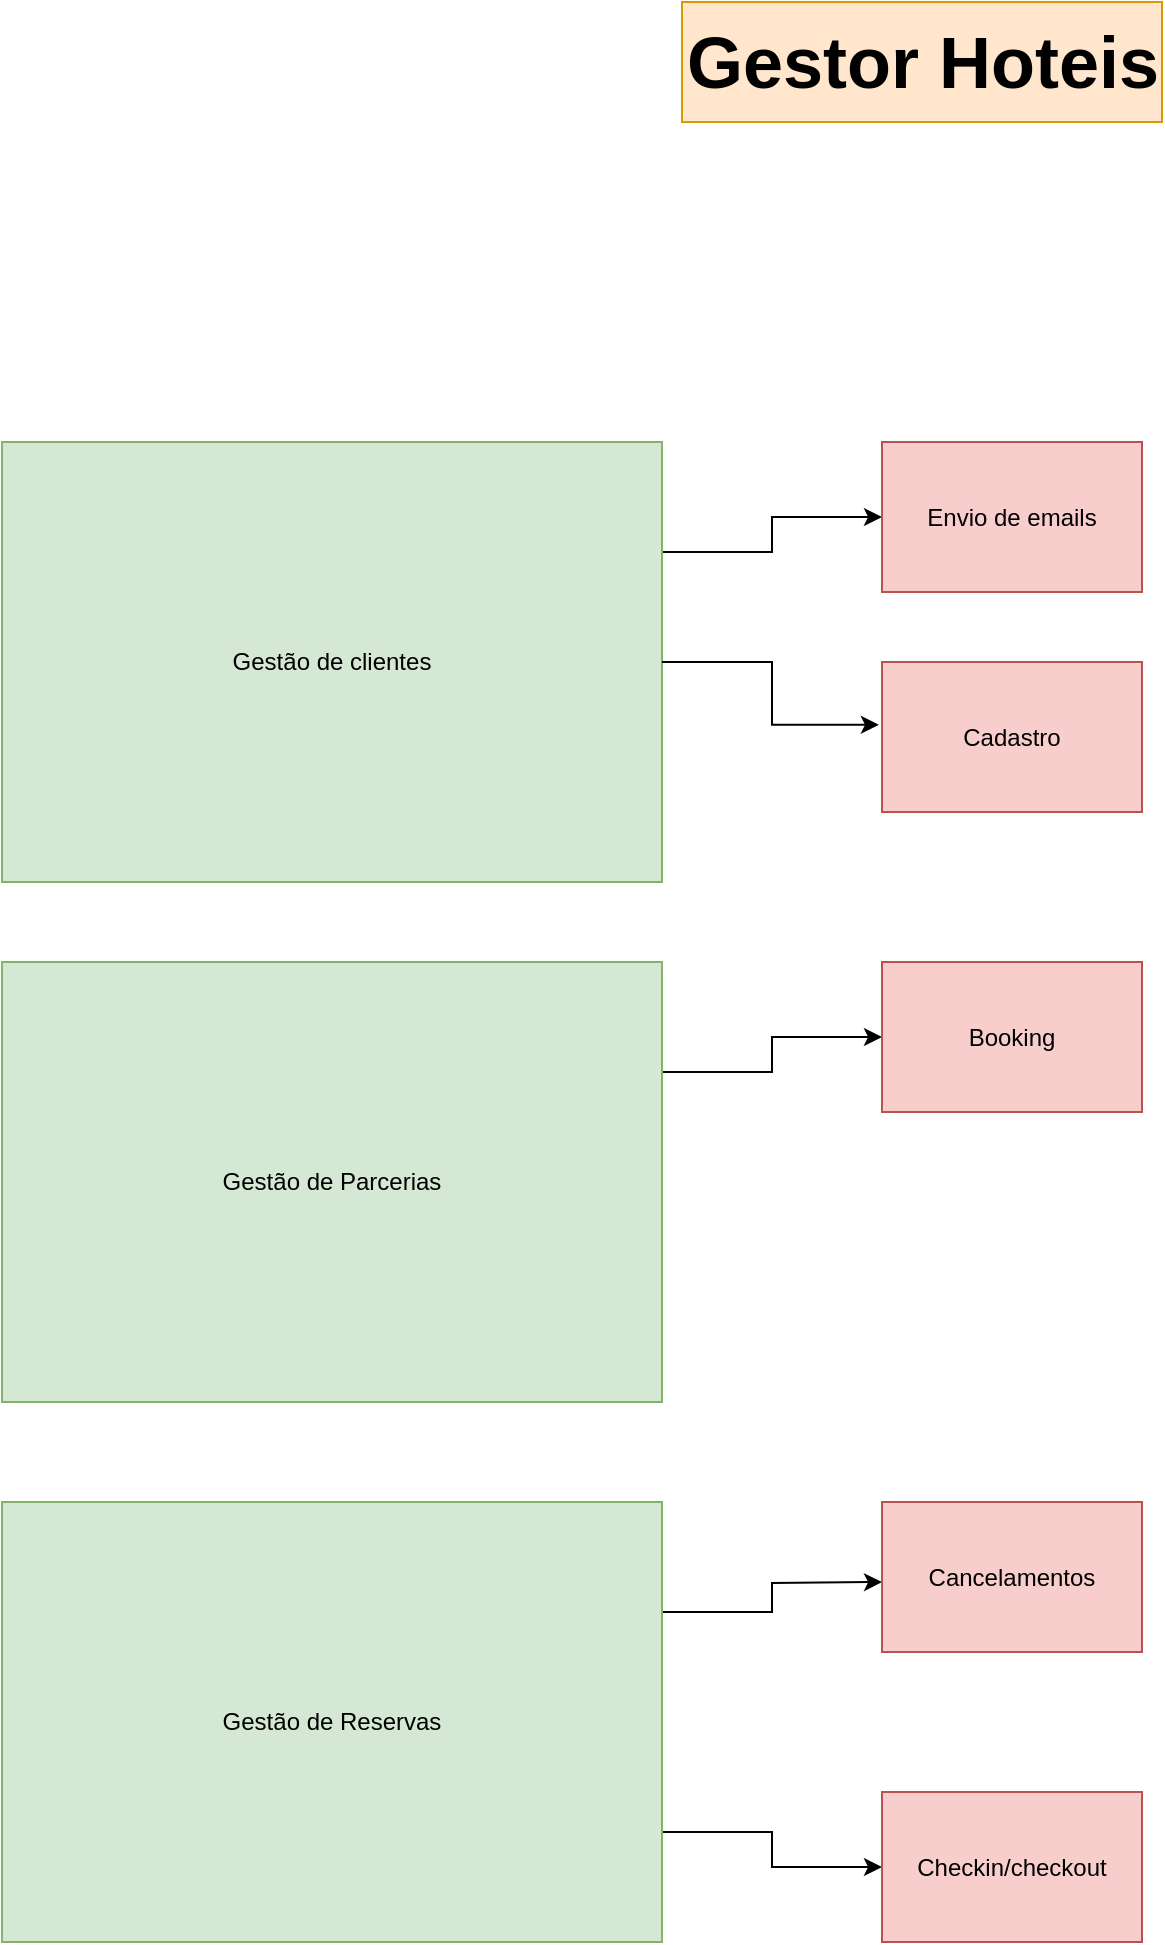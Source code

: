 <mxfile version="24.6.2" type="github">
  <diagram name="Page-1" id="12e1b939-464a-85fe-373e-61e167be1490">
    <mxGraphModel dx="1254" dy="638" grid="1" gridSize="10" guides="1" tooltips="1" connect="1" arrows="1" fold="1" page="1" pageScale="1.5" pageWidth="1169" pageHeight="826" background="none" math="0" shadow="0">
      <root>
        <mxCell id="0" />
        <mxCell id="1" parent="0" />
        <mxCell id="60da8b9f42644d3a-3" value="ATTRACT" style="text;html=1;strokeColor=none;fillColor=none;align=center;verticalAlign=middle;whiteSpace=wrap;rounded=0;shadow=0;fontSize=27;fontColor=#FFFFFF;fontStyle=1" parent="1" vertex="1">
          <mxGeometry x="316" y="425" width="280" height="60" as="geometry" />
        </mxCell>
        <mxCell id="60da8b9f42644d3a-4" value="Blog&lt;div&gt;Keywords&lt;/div&gt;&lt;div&gt;Social Media&lt;/div&gt;" style="text;html=1;strokeColor=none;fillColor=none;align=center;verticalAlign=middle;whiteSpace=wrap;rounded=0;shadow=0;fontSize=14;fontColor=#FFFFFF;" parent="1" vertex="1">
          <mxGeometry x="316" y="725" width="280" height="90" as="geometry" />
        </mxCell>
        <mxCell id="8v6UHw1AJdGYL349Nlzp-3" style="edgeStyle=orthogonalEdgeStyle;rounded=0;orthogonalLoop=1;jettySize=auto;html=1;exitX=1;exitY=0.25;exitDx=0;exitDy=0;entryX=0;entryY=0.5;entryDx=0;entryDy=0;" edge="1" parent="1" source="8v6UHw1AJdGYL349Nlzp-1" target="8v6UHw1AJdGYL349Nlzp-2">
          <mxGeometry relative="1" as="geometry" />
        </mxCell>
        <mxCell id="8v6UHw1AJdGYL349Nlzp-1" value="Gestão de clientes" style="html=1;dashed=0;whiteSpace=wrap;fillColor=#d5e8d4;strokeColor=#82b366;" vertex="1" parent="1">
          <mxGeometry x="60" y="260" width="330" height="220" as="geometry" />
        </mxCell>
        <mxCell id="8v6UHw1AJdGYL349Nlzp-2" value="Envio de emails" style="html=1;dashed=0;whiteSpace=wrap;fillColor=#f8cecc;strokeColor=#b85450;" vertex="1" parent="1">
          <mxGeometry x="500" y="260" width="130" height="75" as="geometry" />
        </mxCell>
        <mxCell id="8v6UHw1AJdGYL349Nlzp-4" value="Cadastro" style="html=1;dashed=0;whiteSpace=wrap;fillColor=#f8cecc;strokeColor=#b85450;" vertex="1" parent="1">
          <mxGeometry x="500" y="370" width="130" height="75" as="geometry" />
        </mxCell>
        <mxCell id="8v6UHw1AJdGYL349Nlzp-5" style="edgeStyle=orthogonalEdgeStyle;rounded=0;orthogonalLoop=1;jettySize=auto;html=1;exitX=1;exitY=0.5;exitDx=0;exitDy=0;entryX=-0.012;entryY=0.419;entryDx=0;entryDy=0;entryPerimeter=0;" edge="1" parent="1" source="8v6UHw1AJdGYL349Nlzp-1" target="8v6UHw1AJdGYL349Nlzp-4">
          <mxGeometry relative="1" as="geometry" />
        </mxCell>
        <mxCell id="8v6UHw1AJdGYL349Nlzp-7" style="edgeStyle=orthogonalEdgeStyle;rounded=0;orthogonalLoop=1;jettySize=auto;html=1;exitX=1;exitY=0.25;exitDx=0;exitDy=0;entryX=0;entryY=0.5;entryDx=0;entryDy=0;" edge="1" parent="1" source="8v6UHw1AJdGYL349Nlzp-6" target="8v6UHw1AJdGYL349Nlzp-8">
          <mxGeometry relative="1" as="geometry">
            <mxPoint x="470" y="570" as="targetPoint" />
          </mxGeometry>
        </mxCell>
        <mxCell id="8v6UHw1AJdGYL349Nlzp-6" value="Gestão de Parcerias" style="html=1;dashed=0;whiteSpace=wrap;fillColor=#d5e8d4;strokeColor=#82b366;" vertex="1" parent="1">
          <mxGeometry x="60" y="520" width="330" height="220" as="geometry" />
        </mxCell>
        <mxCell id="8v6UHw1AJdGYL349Nlzp-8" value="Booking" style="html=1;dashed=0;whiteSpace=wrap;fillColor=#f8cecc;strokeColor=#b85450;" vertex="1" parent="1">
          <mxGeometry x="500" y="520" width="130" height="75" as="geometry" />
        </mxCell>
        <mxCell id="8v6UHw1AJdGYL349Nlzp-10" style="edgeStyle=orthogonalEdgeStyle;rounded=0;orthogonalLoop=1;jettySize=auto;html=1;exitX=1;exitY=0.25;exitDx=0;exitDy=0;" edge="1" parent="1" source="8v6UHw1AJdGYL349Nlzp-9">
          <mxGeometry relative="1" as="geometry">
            <mxPoint x="500" y="830" as="targetPoint" />
          </mxGeometry>
        </mxCell>
        <mxCell id="8v6UHw1AJdGYL349Nlzp-14" style="edgeStyle=orthogonalEdgeStyle;rounded=0;orthogonalLoop=1;jettySize=auto;html=1;exitX=1;exitY=0.75;exitDx=0;exitDy=0;entryX=0;entryY=0.5;entryDx=0;entryDy=0;" edge="1" parent="1" source="8v6UHw1AJdGYL349Nlzp-9" target="8v6UHw1AJdGYL349Nlzp-12">
          <mxGeometry relative="1" as="geometry" />
        </mxCell>
        <mxCell id="8v6UHw1AJdGYL349Nlzp-9" value="Gestão de Reservas" style="html=1;dashed=0;whiteSpace=wrap;fillColor=#d5e8d4;strokeColor=#82b366;" vertex="1" parent="1">
          <mxGeometry x="60" y="790" width="330" height="220" as="geometry" />
        </mxCell>
        <mxCell id="8v6UHw1AJdGYL349Nlzp-11" value="Cancelamentos" style="html=1;dashed=0;whiteSpace=wrap;fillColor=#f8cecc;strokeColor=#b85450;" vertex="1" parent="1">
          <mxGeometry x="500" y="790" width="130" height="75" as="geometry" />
        </mxCell>
        <mxCell id="8v6UHw1AJdGYL349Nlzp-12" value="Checkin/checkout" style="html=1;dashed=0;whiteSpace=wrap;fillColor=#f8cecc;strokeColor=#b85450;" vertex="1" parent="1">
          <mxGeometry x="500" y="935" width="130" height="75" as="geometry" />
        </mxCell>
        <mxCell id="8v6UHw1AJdGYL349Nlzp-15" value="Gestor Hoteis" style="text;html=1;align=center;verticalAlign=middle;resizable=0;points=[];autosize=1;strokeColor=#d79b00;fillColor=#ffe6cc;strokeWidth=1;fontStyle=1;fontSize=36;" vertex="1" parent="1">
          <mxGeometry x="400" y="40" width="240" height="60" as="geometry" />
        </mxCell>
      </root>
    </mxGraphModel>
  </diagram>
</mxfile>
